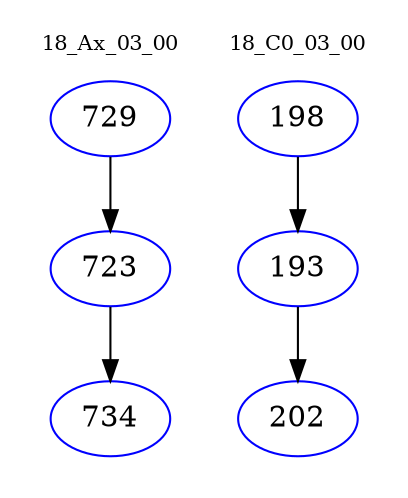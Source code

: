 digraph{
subgraph cluster_0 {
color = white
label = "18_Ax_03_00";
fontsize=10;
T0_729 [label="729", color="blue"]
T0_729 -> T0_723 [color="black"]
T0_723 [label="723", color="blue"]
T0_723 -> T0_734 [color="black"]
T0_734 [label="734", color="blue"]
}
subgraph cluster_1 {
color = white
label = "18_C0_03_00";
fontsize=10;
T1_198 [label="198", color="blue"]
T1_198 -> T1_193 [color="black"]
T1_193 [label="193", color="blue"]
T1_193 -> T1_202 [color="black"]
T1_202 [label="202", color="blue"]
}
}
